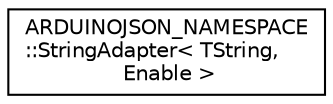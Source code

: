 digraph "Graphical Class Hierarchy"
{
 // LATEX_PDF_SIZE
  edge [fontname="Helvetica",fontsize="10",labelfontname="Helvetica",labelfontsize="10"];
  node [fontname="Helvetica",fontsize="10",shape=record];
  rankdir="LR";
  Node0 [label="ARDUINOJSON_NAMESPACE\l::StringAdapter\< TString,\l Enable \>",height=0.2,width=0.4,color="black", fillcolor="white", style="filled",URL="$structARDUINOJSON__NAMESPACE_1_1StringAdapter.html",tooltip=" "];
}
